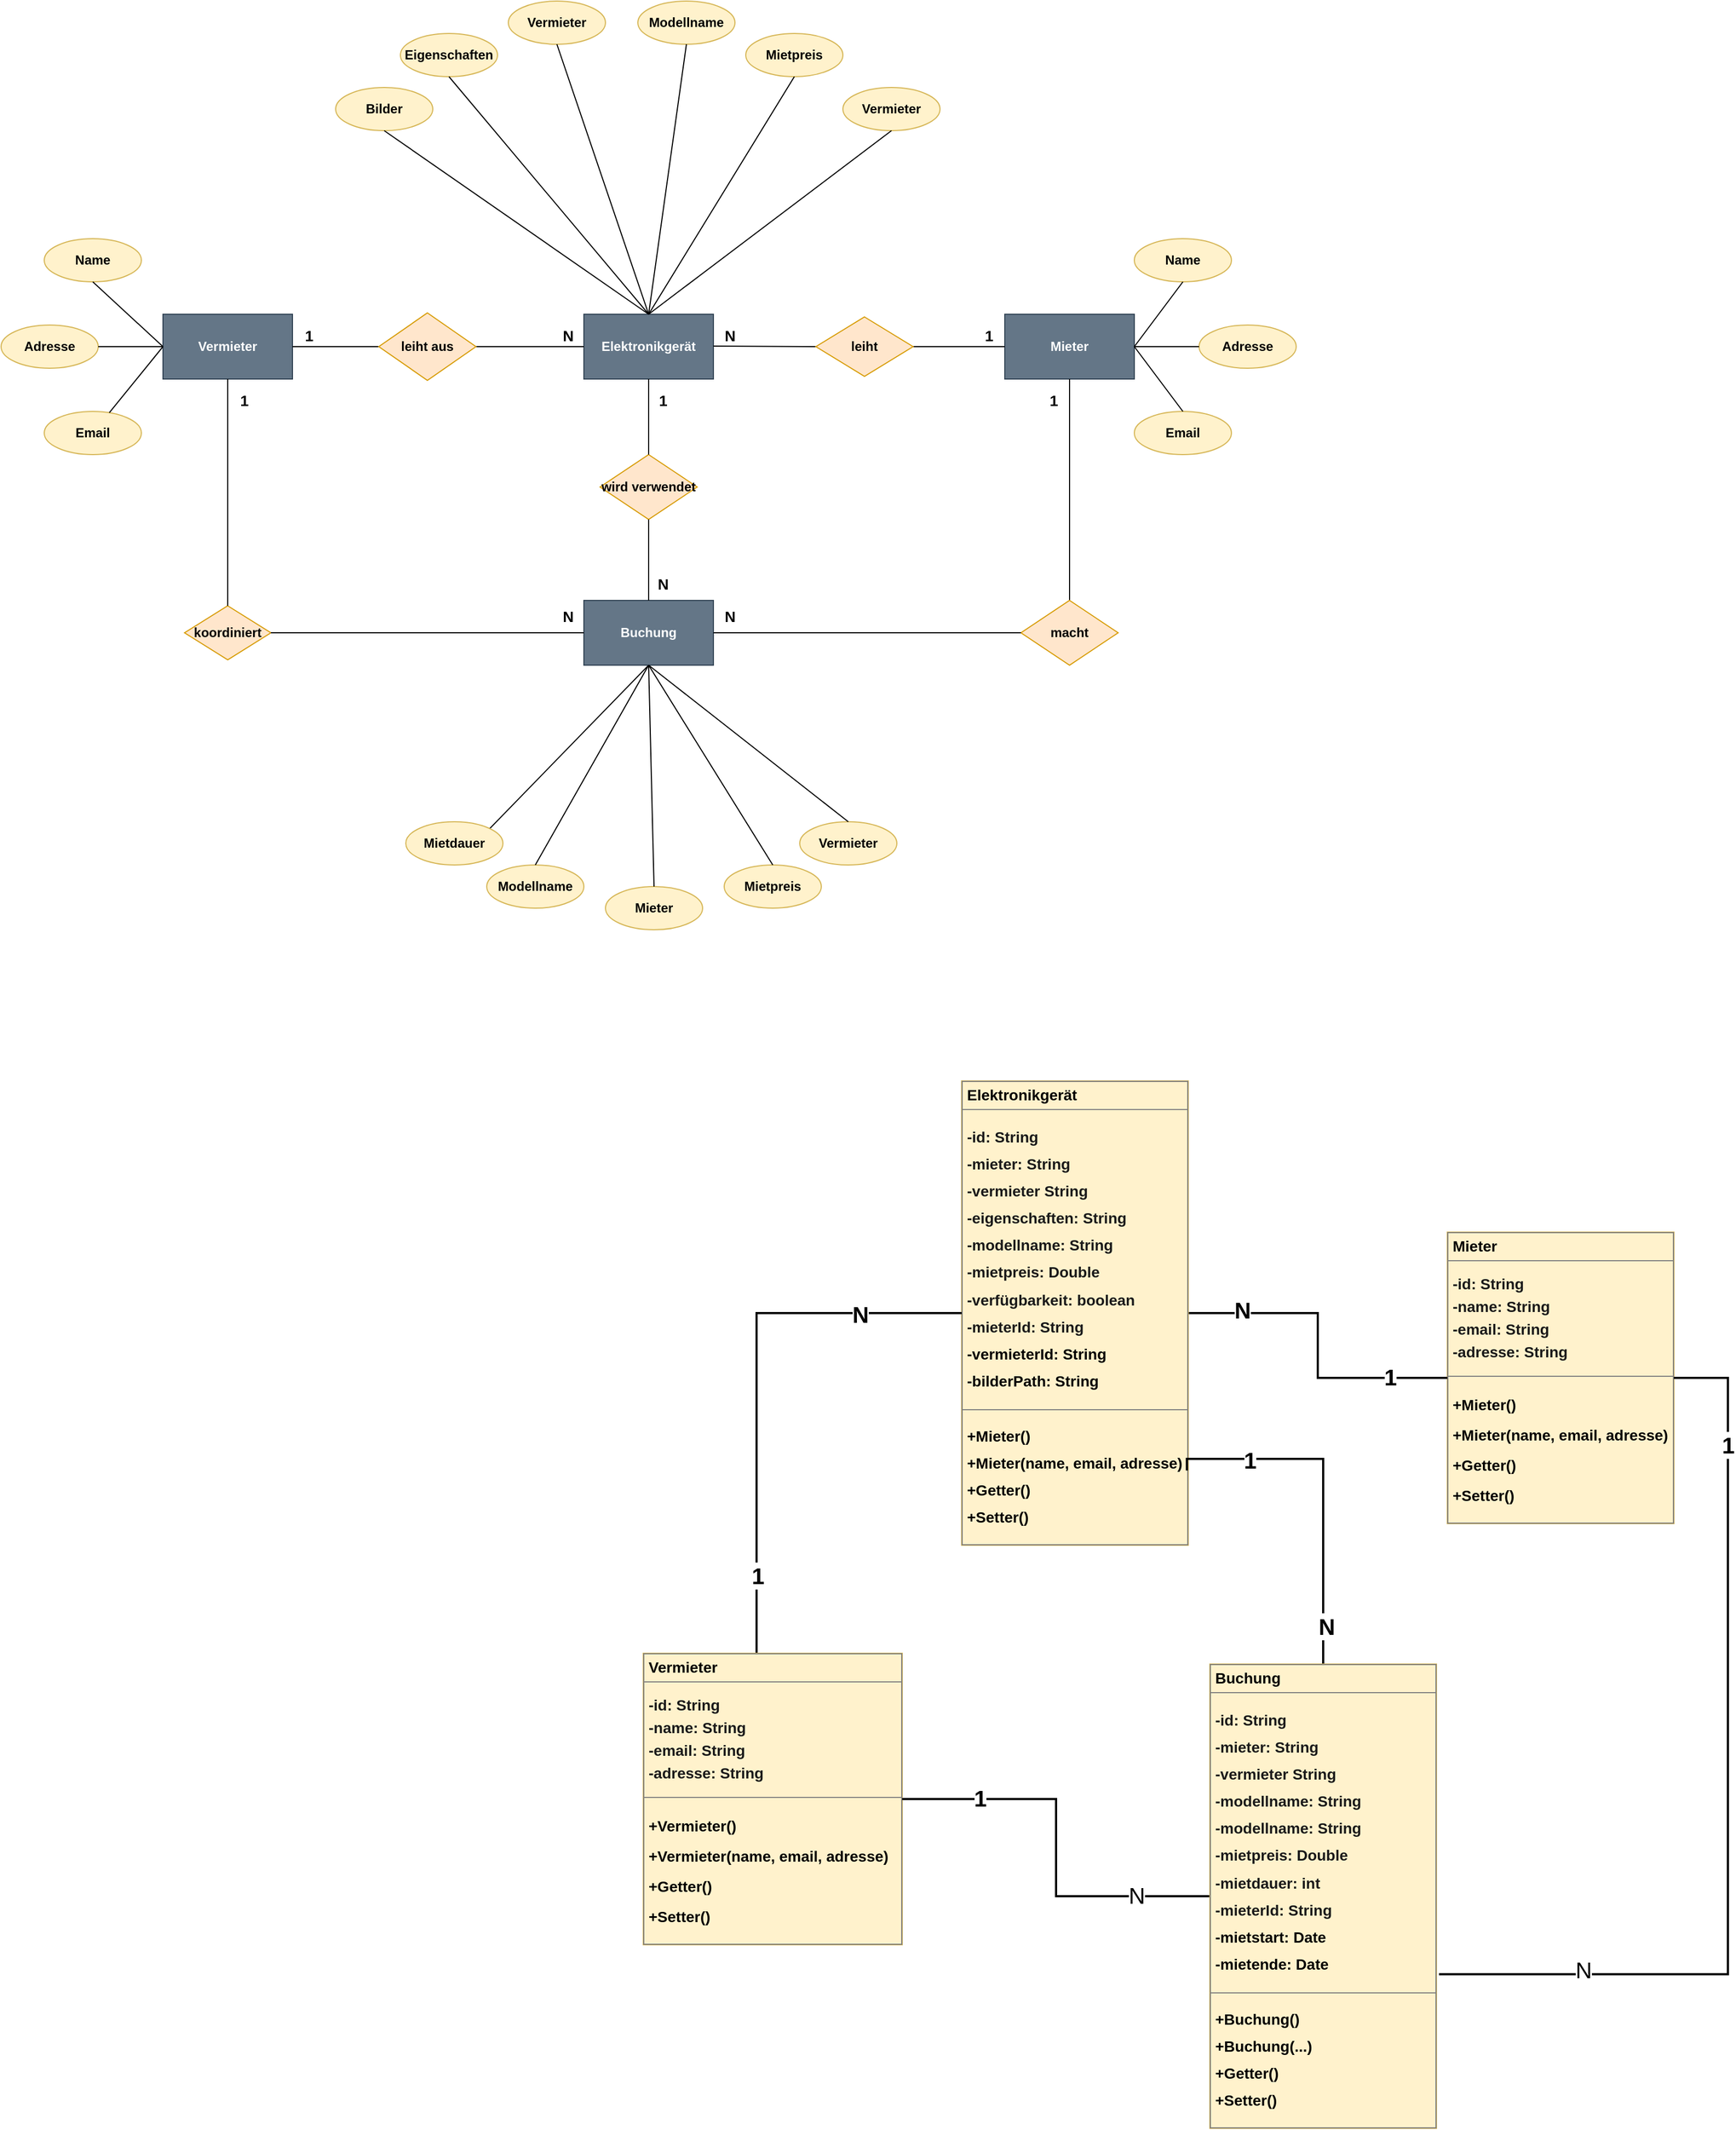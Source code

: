 <mxfile version="24.3.1" type="github">
  <diagram name="Seite-1" id="sf7AtgLrdprSRRGnxpYT">
    <mxGraphModel dx="2758" dy="975" grid="0" gridSize="10" guides="1" tooltips="1" connect="1" arrows="1" fold="1" page="0" pageScale="1" pageWidth="1169" pageHeight="827" background="#ffffff" math="0" shadow="0">
      <root>
        <mxCell id="0" />
        <mxCell id="1" parent="0" />
        <mxCell id="HqAzUA0z8fRsG4E1p8cJ-1" value="&lt;b&gt;Vermieter&lt;/b&gt;" style="rounded=0;whiteSpace=wrap;html=1;fillColor=#647687;strokeColor=#314354;fontColor=#ffffff;" parent="1" vertex="1">
          <mxGeometry x="-50" y="320" width="120" height="60" as="geometry" />
        </mxCell>
        <mxCell id="HqAzUA0z8fRsG4E1p8cJ-2" value="&lt;b&gt;Mieter&lt;/b&gt;" style="rounded=0;whiteSpace=wrap;html=1;fillColor=#647687;fontColor=#ffffff;strokeColor=#314354;" parent="1" vertex="1">
          <mxGeometry x="730" y="320" width="120" height="60" as="geometry" />
        </mxCell>
        <mxCell id="HqAzUA0z8fRsG4E1p8cJ-3" value="&lt;b&gt;Elektronikgerät&lt;/b&gt;" style="rounded=0;whiteSpace=wrap;html=1;fillColor=#647687;fontColor=#ffffff;strokeColor=#314354;" parent="1" vertex="1">
          <mxGeometry x="340" y="320" width="120" height="60" as="geometry" />
        </mxCell>
        <mxCell id="HqAzUA0z8fRsG4E1p8cJ-5" value="" style="endArrow=none;html=1;rounded=0;exitX=1;exitY=0.5;exitDx=0;exitDy=0;entryX=0;entryY=0.5;entryDx=0;entryDy=0;entryPerimeter=0;" parent="1" source="HqAzUA0z8fRsG4E1p8cJ-7" target="HqAzUA0z8fRsG4E1p8cJ-3" edge="1">
          <mxGeometry width="50" height="50" relative="1" as="geometry">
            <mxPoint x="350" y="400" as="sourcePoint" />
            <mxPoint x="400" y="350" as="targetPoint" />
          </mxGeometry>
        </mxCell>
        <mxCell id="HqAzUA0z8fRsG4E1p8cJ-6" value="" style="endArrow=none;html=1;rounded=0;exitX=1;exitY=0.5;exitDx=0;exitDy=0;entryX=0;entryY=0.5;entryDx=0;entryDy=0;" parent="1" source="HqAzUA0z8fRsG4E1p8cJ-9" target="HqAzUA0z8fRsG4E1p8cJ-2" edge="1">
          <mxGeometry width="50" height="50" relative="1" as="geometry">
            <mxPoint x="460" y="349.5" as="sourcePoint" />
            <mxPoint x="640" y="349.5" as="targetPoint" />
          </mxGeometry>
        </mxCell>
        <mxCell id="HqAzUA0z8fRsG4E1p8cJ-8" value="" style="endArrow=none;html=1;rounded=0;exitX=1;exitY=0.5;exitDx=0;exitDy=0;entryX=0;entryY=0.5;entryDx=0;entryDy=0;entryPerimeter=0;" parent="1" source="HqAzUA0z8fRsG4E1p8cJ-1" target="HqAzUA0z8fRsG4E1p8cJ-7" edge="1">
          <mxGeometry width="50" height="50" relative="1" as="geometry">
            <mxPoint x="160" y="350" as="sourcePoint" />
            <mxPoint x="340" y="350" as="targetPoint" />
          </mxGeometry>
        </mxCell>
        <mxCell id="HqAzUA0z8fRsG4E1p8cJ-7" value="&lt;b&gt;leiht aus&lt;/b&gt;" style="rhombus;whiteSpace=wrap;html=1;fillColor=#ffe6cc;strokeColor=#d79b00;" parent="1" vertex="1">
          <mxGeometry x="150" y="318.75" width="90" height="62.5" as="geometry" />
        </mxCell>
        <mxCell id="HqAzUA0z8fRsG4E1p8cJ-10" value="" style="endArrow=none;html=1;rounded=0;exitX=1;exitY=0.5;exitDx=0;exitDy=0;entryX=0;entryY=0.5;entryDx=0;entryDy=0;entryPerimeter=0;" parent="1" target="HqAzUA0z8fRsG4E1p8cJ-9" edge="1">
          <mxGeometry width="50" height="50" relative="1" as="geometry">
            <mxPoint x="460" y="349.5" as="sourcePoint" />
            <mxPoint x="640" y="349.5" as="targetPoint" />
          </mxGeometry>
        </mxCell>
        <mxCell id="HqAzUA0z8fRsG4E1p8cJ-9" value="&lt;b&gt;leiht&lt;/b&gt;" style="rhombus;whiteSpace=wrap;html=1;fillColor=#ffe6cc;strokeColor=#d79b00;" parent="1" vertex="1">
          <mxGeometry x="555" y="322.5" width="90" height="55" as="geometry" />
        </mxCell>
        <mxCell id="HqAzUA0z8fRsG4E1p8cJ-11" value="&lt;b&gt;Adresse&lt;/b&gt;" style="ellipse;whiteSpace=wrap;html=1;fillColor=#fff2cc;strokeColor=#d6b656;" parent="1" vertex="1">
          <mxGeometry x="-200" y="330" width="90" height="40" as="geometry" />
        </mxCell>
        <mxCell id="HqAzUA0z8fRsG4E1p8cJ-12" value="&lt;b&gt;Name&lt;/b&gt;" style="ellipse;whiteSpace=wrap;html=1;fillColor=#fff2cc;strokeColor=#d6b656;" parent="1" vertex="1">
          <mxGeometry x="-160" y="250" width="90" height="40" as="geometry" />
        </mxCell>
        <mxCell id="HqAzUA0z8fRsG4E1p8cJ-13" value="&lt;b&gt;Email&lt;/b&gt;" style="ellipse;whiteSpace=wrap;html=1;fillColor=#fff2cc;strokeColor=#d6b656;" parent="1" vertex="1">
          <mxGeometry x="-160" y="410" width="90" height="40" as="geometry" />
        </mxCell>
        <mxCell id="HqAzUA0z8fRsG4E1p8cJ-14" value="" style="endArrow=none;html=1;rounded=0;exitX=0.5;exitY=1;exitDx=0;exitDy=0;entryX=0;entryY=0.5;entryDx=0;entryDy=0;" parent="1" source="HqAzUA0z8fRsG4E1p8cJ-12" target="HqAzUA0z8fRsG4E1p8cJ-1" edge="1">
          <mxGeometry width="50" height="50" relative="1" as="geometry">
            <mxPoint x="-70" y="280" as="sourcePoint" />
            <mxPoint x="20" y="280" as="targetPoint" />
          </mxGeometry>
        </mxCell>
        <mxCell id="HqAzUA0z8fRsG4E1p8cJ-16" value="" style="endArrow=none;html=1;rounded=0;exitX=0;exitY=0.5;exitDx=0;exitDy=0;entryX=1;entryY=0.5;entryDx=0;entryDy=0;" parent="1" source="HqAzUA0z8fRsG4E1p8cJ-1" target="HqAzUA0z8fRsG4E1p8cJ-11" edge="1">
          <mxGeometry width="50" height="50" relative="1" as="geometry">
            <mxPoint x="-100" y="300" as="sourcePoint" />
            <mxPoint x="-40" y="360" as="targetPoint" />
          </mxGeometry>
        </mxCell>
        <mxCell id="HqAzUA0z8fRsG4E1p8cJ-17" value="" style="endArrow=none;html=1;rounded=0;exitX=0;exitY=0.5;exitDx=0;exitDy=0;" parent="1" source="HqAzUA0z8fRsG4E1p8cJ-1" target="HqAzUA0z8fRsG4E1p8cJ-13" edge="1">
          <mxGeometry width="50" height="50" relative="1" as="geometry">
            <mxPoint x="-40" y="360" as="sourcePoint" />
            <mxPoint x="-100" y="360" as="targetPoint" />
          </mxGeometry>
        </mxCell>
        <mxCell id="HqAzUA0z8fRsG4E1p8cJ-18" value="&lt;b&gt;Mietpreis&lt;/b&gt;" style="ellipse;whiteSpace=wrap;html=1;fillColor=#fff2cc;strokeColor=#d6b656;" parent="1" vertex="1">
          <mxGeometry x="490" y="60" width="90" height="40" as="geometry" />
        </mxCell>
        <mxCell id="HqAzUA0z8fRsG4E1p8cJ-19" value="" style="endArrow=none;html=1;rounded=0;exitX=0.5;exitY=0;exitDx=0;exitDy=0;entryX=0.5;entryY=1;entryDx=0;entryDy=0;" parent="1" source="HqAzUA0z8fRsG4E1p8cJ-3" target="HqAzUA0z8fRsG4E1p8cJ-18" edge="1">
          <mxGeometry width="50" height="50" relative="1" as="geometry">
            <mxPoint x="444" y="220" as="sourcePoint" />
            <mxPoint x="384" y="220" as="targetPoint" />
          </mxGeometry>
        </mxCell>
        <mxCell id="HqAzUA0z8fRsG4E1p8cJ-20" value="" style="endArrow=none;html=1;rounded=0;exitX=0.5;exitY=1;exitDx=0;exitDy=0;entryX=0.5;entryY=1;entryDx=0;entryDy=0;" parent="1" source="HqAzUA0z8fRsG4E1p8cJ-32" target="HqAzUA0z8fRsG4E1p8cJ-21" edge="1">
          <mxGeometry width="50" height="50" relative="1" as="geometry">
            <mxPoint x="470" y="280" as="sourcePoint" />
            <mxPoint x="530" y="130" as="targetPoint" />
          </mxGeometry>
        </mxCell>
        <mxCell id="HqAzUA0z8fRsG4E1p8cJ-21" value="&lt;b&gt;Mietdauer&lt;/b&gt;" style="ellipse;whiteSpace=wrap;html=1;fillColor=#fff2cc;strokeColor=#d6b656;" parent="1" vertex="1">
          <mxGeometry x="175" y="790" width="90" height="40" as="geometry" />
        </mxCell>
        <mxCell id="HqAzUA0z8fRsG4E1p8cJ-23" value="&lt;b&gt;Modellname&lt;/b&gt;" style="ellipse;whiteSpace=wrap;html=1;fillColor=#fff2cc;strokeColor=#d6b656;" parent="1" vertex="1">
          <mxGeometry x="390" y="30" width="90" height="40" as="geometry" />
        </mxCell>
        <mxCell id="HqAzUA0z8fRsG4E1p8cJ-24" value="&lt;b&gt;Vermieter&lt;/b&gt;" style="ellipse;whiteSpace=wrap;html=1;fillColor=#fff2cc;strokeColor=#d6b656;" parent="1" vertex="1">
          <mxGeometry x="270" y="30" width="90" height="40" as="geometry" />
        </mxCell>
        <mxCell id="HqAzUA0z8fRsG4E1p8cJ-25" value="&lt;b&gt;Vermieter&lt;/b&gt;" style="ellipse;whiteSpace=wrap;html=1;fillColor=#fff2cc;strokeColor=#d6b656;" parent="1" vertex="1">
          <mxGeometry x="580" y="110" width="90" height="40" as="geometry" />
        </mxCell>
        <mxCell id="HqAzUA0z8fRsG4E1p8cJ-26" value="" style="endArrow=none;html=1;rounded=0;entryX=0.5;entryY=1;entryDx=0;entryDy=0;exitX=0.5;exitY=0;exitDx=0;exitDy=0;" parent="1" source="HqAzUA0z8fRsG4E1p8cJ-3" target="HqAzUA0z8fRsG4E1p8cJ-23" edge="1">
          <mxGeometry width="50" height="50" relative="1" as="geometry">
            <mxPoint x="310" y="290" as="sourcePoint" />
            <mxPoint x="410" y="100" as="targetPoint" />
          </mxGeometry>
        </mxCell>
        <mxCell id="HqAzUA0z8fRsG4E1p8cJ-27" value="" style="endArrow=none;html=1;rounded=0;entryX=0.5;entryY=1;entryDx=0;entryDy=0;exitX=0.5;exitY=0;exitDx=0;exitDy=0;" parent="1" source="HqAzUA0z8fRsG4E1p8cJ-3" target="HqAzUA0z8fRsG4E1p8cJ-24" edge="1">
          <mxGeometry width="50" height="50" relative="1" as="geometry">
            <mxPoint x="410" y="330" as="sourcePoint" />
            <mxPoint x="320" y="130" as="targetPoint" />
          </mxGeometry>
        </mxCell>
        <mxCell id="HqAzUA0z8fRsG4E1p8cJ-28" value="" style="endArrow=none;html=1;rounded=0;exitX=0.5;exitY=0;exitDx=0;exitDy=0;entryX=0.5;entryY=1;entryDx=0;entryDy=0;" parent="1" source="HqAzUA0z8fRsG4E1p8cJ-3" target="HqAzUA0z8fRsG4E1p8cJ-25" edge="1">
          <mxGeometry width="50" height="50" relative="1" as="geometry">
            <mxPoint x="410" y="330" as="sourcePoint" />
            <mxPoint x="495" y="130" as="targetPoint" />
          </mxGeometry>
        </mxCell>
        <mxCell id="HqAzUA0z8fRsG4E1p8cJ-30" value="&lt;b&gt;Eigenschaften&lt;/b&gt;" style="ellipse;whiteSpace=wrap;html=1;fillColor=#fff2cc;strokeColor=#d6b656;" parent="1" vertex="1">
          <mxGeometry x="170" y="60" width="90" height="40" as="geometry" />
        </mxCell>
        <mxCell id="HqAzUA0z8fRsG4E1p8cJ-31" value="" style="endArrow=none;html=1;rounded=0;entryX=0.5;entryY=1;entryDx=0;entryDy=0;" parent="1" target="HqAzUA0z8fRsG4E1p8cJ-30" edge="1">
          <mxGeometry width="50" height="50" relative="1" as="geometry">
            <mxPoint x="400" y="320" as="sourcePoint" />
            <mxPoint x="255" y="130" as="targetPoint" />
          </mxGeometry>
        </mxCell>
        <mxCell id="HqAzUA0z8fRsG4E1p8cJ-32" value="&lt;b&gt;Buchung&lt;/b&gt;" style="rounded=0;whiteSpace=wrap;html=1;fillColor=#647687;strokeColor=#314354;fontColor=#ffffff;" parent="1" vertex="1">
          <mxGeometry x="340" y="585" width="120" height="60" as="geometry" />
        </mxCell>
        <mxCell id="HqAzUA0z8fRsG4E1p8cJ-33" value="&lt;b&gt;koordiniert&lt;/b&gt;" style="rhombus;whiteSpace=wrap;html=1;fillColor=#ffe6cc;strokeColor=#d79b00;" parent="1" vertex="1">
          <mxGeometry x="-30" y="590" width="80" height="50" as="geometry" />
        </mxCell>
        <mxCell id="HqAzUA0z8fRsG4E1p8cJ-34" value="&lt;b&gt;wird verwendet&lt;/b&gt;" style="rhombus;whiteSpace=wrap;html=1;fillColor=#ffe6cc;strokeColor=#d79b00;" parent="1" vertex="1">
          <mxGeometry x="355" y="450" width="90" height="60" as="geometry" />
        </mxCell>
        <mxCell id="HqAzUA0z8fRsG4E1p8cJ-35" value="" style="endArrow=none;html=1;rounded=0;entryX=0.5;entryY=1;entryDx=0;entryDy=0;exitX=0.5;exitY=0;exitDx=0;exitDy=0;" parent="1" source="HqAzUA0z8fRsG4E1p8cJ-34" target="HqAzUA0z8fRsG4E1p8cJ-3" edge="1">
          <mxGeometry width="50" height="50" relative="1" as="geometry">
            <mxPoint x="400" y="490" as="sourcePoint" />
            <mxPoint x="450" y="400" as="targetPoint" />
          </mxGeometry>
        </mxCell>
        <mxCell id="HqAzUA0z8fRsG4E1p8cJ-36" value="" style="endArrow=none;html=1;rounded=0;entryX=0.5;entryY=1;entryDx=0;entryDy=0;exitX=0.5;exitY=0;exitDx=0;exitDy=0;" parent="1" source="HqAzUA0z8fRsG4E1p8cJ-32" target="HqAzUA0z8fRsG4E1p8cJ-34" edge="1">
          <mxGeometry width="50" height="50" relative="1" as="geometry">
            <mxPoint x="399.5" y="580" as="sourcePoint" />
            <mxPoint x="399.5" y="500" as="targetPoint" />
          </mxGeometry>
        </mxCell>
        <mxCell id="HqAzUA0z8fRsG4E1p8cJ-37" value="" style="endArrow=none;html=1;rounded=0;entryX=0.5;entryY=1;entryDx=0;entryDy=0;exitX=0.5;exitY=0;exitDx=0;exitDy=0;" parent="1" source="HqAzUA0z8fRsG4E1p8cJ-33" target="HqAzUA0z8fRsG4E1p8cJ-1" edge="1">
          <mxGeometry width="50" height="50" relative="1" as="geometry">
            <mxPoint x="9.5" y="515" as="sourcePoint" />
            <mxPoint x="9.5" y="445" as="targetPoint" />
          </mxGeometry>
        </mxCell>
        <mxCell id="HqAzUA0z8fRsG4E1p8cJ-38" value="" style="endArrow=none;html=1;rounded=0;exitX=1;exitY=0.5;exitDx=0;exitDy=0;entryX=0;entryY=0.5;entryDx=0;entryDy=0;" parent="1" source="HqAzUA0z8fRsG4E1p8cJ-33" target="HqAzUA0z8fRsG4E1p8cJ-32" edge="1">
          <mxGeometry width="50" height="50" relative="1" as="geometry">
            <mxPoint x="90" y="614.5" as="sourcePoint" />
            <mxPoint x="180" y="615.5" as="targetPoint" />
          </mxGeometry>
        </mxCell>
        <mxCell id="HqAzUA0z8fRsG4E1p8cJ-39" value="" style="endArrow=none;html=1;rounded=0;entryX=0.5;entryY=1;entryDx=0;entryDy=0;exitX=0.5;exitY=0;exitDx=0;exitDy=0;" parent="1" source="HqAzUA0z8fRsG4E1p8cJ-40" target="HqAzUA0z8fRsG4E1p8cJ-2" edge="1">
          <mxGeometry width="50" height="50" relative="1" as="geometry">
            <mxPoint x="670" y="452.5" as="sourcePoint" />
            <mxPoint x="670" y="382.5" as="targetPoint" />
          </mxGeometry>
        </mxCell>
        <mxCell id="HqAzUA0z8fRsG4E1p8cJ-40" value="&lt;b&gt;macht&lt;/b&gt;" style="rhombus;whiteSpace=wrap;html=1;fillColor=#ffe6cc;strokeColor=#d79b00;" parent="1" vertex="1">
          <mxGeometry x="745" y="585" width="90" height="60" as="geometry" />
        </mxCell>
        <mxCell id="HqAzUA0z8fRsG4E1p8cJ-42" value="" style="endArrow=none;html=1;rounded=0;exitX=1;exitY=0.5;exitDx=0;exitDy=0;entryX=0;entryY=0.5;entryDx=0;entryDy=0;" parent="1" source="HqAzUA0z8fRsG4E1p8cJ-32" target="HqAzUA0z8fRsG4E1p8cJ-40" edge="1">
          <mxGeometry width="50" height="50" relative="1" as="geometry">
            <mxPoint x="60" y="625" as="sourcePoint" />
            <mxPoint x="350" y="625" as="targetPoint" />
          </mxGeometry>
        </mxCell>
        <mxCell id="HqAzUA0z8fRsG4E1p8cJ-43" value="&lt;b&gt;Bilder&lt;/b&gt;" style="ellipse;whiteSpace=wrap;html=1;fillColor=#fff2cc;strokeColor=#d6b656;" parent="1" vertex="1">
          <mxGeometry x="110" y="110" width="90" height="40" as="geometry" />
        </mxCell>
        <mxCell id="HqAzUA0z8fRsG4E1p8cJ-44" value="" style="endArrow=none;html=1;rounded=0;entryX=0.5;entryY=1;entryDx=0;entryDy=0;exitX=0.5;exitY=0;exitDx=0;exitDy=0;" parent="1" source="HqAzUA0z8fRsG4E1p8cJ-3" target="HqAzUA0z8fRsG4E1p8cJ-43" edge="1">
          <mxGeometry width="50" height="50" relative="1" as="geometry">
            <mxPoint x="410" y="330" as="sourcePoint" />
            <mxPoint x="195" y="130" as="targetPoint" />
          </mxGeometry>
        </mxCell>
        <mxCell id="HqAzUA0z8fRsG4E1p8cJ-45" value="&lt;b&gt;Mieter&lt;/b&gt;" style="ellipse;whiteSpace=wrap;html=1;fillColor=#fff2cc;strokeColor=#d6b656;" parent="1" vertex="1">
          <mxGeometry x="360" y="850" width="90" height="40" as="geometry" />
        </mxCell>
        <mxCell id="HqAzUA0z8fRsG4E1p8cJ-46" value="" style="endArrow=none;html=1;rounded=0;entryX=0.5;entryY=1;entryDx=0;entryDy=0;exitX=0.5;exitY=0;exitDx=0;exitDy=0;" parent="1" source="HqAzUA0z8fRsG4E1p8cJ-45" target="HqAzUA0z8fRsG4E1p8cJ-32" edge="1">
          <mxGeometry width="50" height="50" relative="1" as="geometry">
            <mxPoint x="438" y="930" as="sourcePoint" />
            <mxPoint x="413" y="690" as="targetPoint" />
          </mxGeometry>
        </mxCell>
        <mxCell id="HqAzUA0z8fRsG4E1p8cJ-47" value="&lt;b&gt;Vermieter&lt;/b&gt;" style="ellipse;whiteSpace=wrap;html=1;fillColor=#fff2cc;strokeColor=#d6b656;" parent="1" vertex="1">
          <mxGeometry x="540" y="790" width="90" height="40" as="geometry" />
        </mxCell>
        <mxCell id="HqAzUA0z8fRsG4E1p8cJ-48" value="" style="endArrow=none;html=1;rounded=0;entryX=0.5;entryY=1;entryDx=0;entryDy=0;exitX=0.5;exitY=0;exitDx=0;exitDy=0;" parent="1" source="HqAzUA0z8fRsG4E1p8cJ-47" target="HqAzUA0z8fRsG4E1p8cJ-32" edge="1">
          <mxGeometry width="50" height="50" relative="1" as="geometry">
            <mxPoint x="410" y="840" as="sourcePoint" />
            <mxPoint x="410" y="655" as="targetPoint" />
          </mxGeometry>
        </mxCell>
        <mxCell id="HqAzUA0z8fRsG4E1p8cJ-49" value="&lt;b&gt;Modellname&lt;/b&gt;" style="ellipse;whiteSpace=wrap;html=1;fillColor=#fff2cc;strokeColor=#d6b656;" parent="1" vertex="1">
          <mxGeometry x="250" y="830" width="90" height="40" as="geometry" />
        </mxCell>
        <mxCell id="HqAzUA0z8fRsG4E1p8cJ-50" value="" style="endArrow=none;html=1;rounded=0;entryX=0.5;entryY=1;entryDx=0;entryDy=0;exitX=0.5;exitY=0;exitDx=0;exitDy=0;" parent="1" source="HqAzUA0z8fRsG4E1p8cJ-49" target="HqAzUA0z8fRsG4E1p8cJ-32" edge="1">
          <mxGeometry width="50" height="50" relative="1" as="geometry">
            <mxPoint x="360" y="840" as="sourcePoint" />
            <mxPoint x="360" y="655" as="targetPoint" />
          </mxGeometry>
        </mxCell>
        <mxCell id="HqAzUA0z8fRsG4E1p8cJ-51" value="&lt;b&gt;Mietpreis&lt;/b&gt;" style="ellipse;whiteSpace=wrap;html=1;fillColor=#fff2cc;strokeColor=#d6b656;" parent="1" vertex="1">
          <mxGeometry x="470" y="830" width="90" height="40" as="geometry" />
        </mxCell>
        <mxCell id="HqAzUA0z8fRsG4E1p8cJ-52" value="" style="endArrow=none;html=1;rounded=0;entryX=0.5;entryY=1;entryDx=0;entryDy=0;exitX=0.5;exitY=0;exitDx=0;exitDy=0;" parent="1" source="HqAzUA0z8fRsG4E1p8cJ-51" target="HqAzUA0z8fRsG4E1p8cJ-32" edge="1">
          <mxGeometry width="50" height="50" relative="1" as="geometry">
            <mxPoint x="415" y="860" as="sourcePoint" />
            <mxPoint x="410" y="655" as="targetPoint" />
          </mxGeometry>
        </mxCell>
        <mxCell id="HqAzUA0z8fRsG4E1p8cJ-54" value="&lt;b&gt;Name&lt;/b&gt;" style="ellipse;whiteSpace=wrap;html=1;fillColor=#fff2cc;strokeColor=#d6b656;" parent="1" vertex="1">
          <mxGeometry x="850" y="250" width="90" height="40" as="geometry" />
        </mxCell>
        <mxCell id="HqAzUA0z8fRsG4E1p8cJ-55" value="&lt;b&gt;Adresse&lt;/b&gt;" style="ellipse;whiteSpace=wrap;html=1;fillColor=#fff2cc;strokeColor=#d6b656;" parent="1" vertex="1">
          <mxGeometry x="910" y="330" width="90" height="40" as="geometry" />
        </mxCell>
        <mxCell id="HqAzUA0z8fRsG4E1p8cJ-56" value="&lt;b&gt;Email&lt;/b&gt;" style="ellipse;whiteSpace=wrap;html=1;fillColor=#fff2cc;strokeColor=#d6b656;" parent="1" vertex="1">
          <mxGeometry x="850" y="410" width="90" height="40" as="geometry" />
        </mxCell>
        <mxCell id="HqAzUA0z8fRsG4E1p8cJ-57" value="" style="endArrow=none;html=1;rounded=0;exitX=1;exitY=0.5;exitDx=0;exitDy=0;entryX=0;entryY=0.5;entryDx=0;entryDy=0;" parent="1" source="HqAzUA0z8fRsG4E1p8cJ-2" target="HqAzUA0z8fRsG4E1p8cJ-55" edge="1">
          <mxGeometry width="50" height="50" relative="1" as="geometry">
            <mxPoint x="890" y="330" as="sourcePoint" />
            <mxPoint x="900" y="380" as="targetPoint" />
          </mxGeometry>
        </mxCell>
        <mxCell id="HqAzUA0z8fRsG4E1p8cJ-58" value="" style="endArrow=none;html=1;rounded=0;exitX=1;exitY=0.5;exitDx=0;exitDy=0;entryX=0.5;entryY=1;entryDx=0;entryDy=0;" parent="1" source="HqAzUA0z8fRsG4E1p8cJ-2" target="HqAzUA0z8fRsG4E1p8cJ-54" edge="1">
          <mxGeometry width="50" height="50" relative="1" as="geometry">
            <mxPoint x="860" y="360" as="sourcePoint" />
            <mxPoint x="920" y="360" as="targetPoint" />
          </mxGeometry>
        </mxCell>
        <mxCell id="HqAzUA0z8fRsG4E1p8cJ-59" value="" style="endArrow=none;html=1;rounded=0;exitX=1;exitY=0.5;exitDx=0;exitDy=0;entryX=0.5;entryY=0;entryDx=0;entryDy=0;" parent="1" source="HqAzUA0z8fRsG4E1p8cJ-2" target="HqAzUA0z8fRsG4E1p8cJ-56" edge="1">
          <mxGeometry width="50" height="50" relative="1" as="geometry">
            <mxPoint x="860" y="360" as="sourcePoint" />
            <mxPoint x="920" y="360" as="targetPoint" />
          </mxGeometry>
        </mxCell>
        <mxCell id="HqAzUA0z8fRsG4E1p8cJ-60" value="&lt;p style=&quot;line-height: 140%;&quot;&gt;&lt;font style=&quot;font-size: 14px;&quot;&gt;&lt;b&gt;1&lt;/b&gt;&lt;/font&gt;&lt;/p&gt;" style="text;html=1;align=center;verticalAlign=middle;resizable=0;points=[];autosize=1;strokeColor=none;fillColor=none;glass=0;shadow=0;" parent="1" vertex="1">
          <mxGeometry x="70" y="310" width="30" height="60" as="geometry" />
        </mxCell>
        <mxCell id="HqAzUA0z8fRsG4E1p8cJ-61" value="&lt;p style=&quot;line-height: 140%;&quot;&gt;&lt;font style=&quot;font-size: 14px;&quot;&gt;&lt;b&gt;1&lt;/b&gt;&lt;/font&gt;&lt;/p&gt;" style="text;html=1;align=center;verticalAlign=middle;resizable=0;points=[];autosize=1;strokeColor=none;fillColor=none;glass=0;shadow=0;" parent="1" vertex="1">
          <mxGeometry x="700" y="310" width="30" height="60" as="geometry" />
        </mxCell>
        <mxCell id="HqAzUA0z8fRsG4E1p8cJ-62" value="&lt;p style=&quot;line-height: 140%;&quot;&gt;&lt;font style=&quot;font-size: 14px;&quot;&gt;&lt;b&gt;1&lt;/b&gt;&lt;/font&gt;&lt;/p&gt;" style="text;html=1;align=center;verticalAlign=middle;resizable=0;points=[];autosize=1;strokeColor=none;fillColor=none;glass=0;shadow=0;" parent="1" vertex="1">
          <mxGeometry x="760" y="370" width="30" height="60" as="geometry" />
        </mxCell>
        <mxCell id="HqAzUA0z8fRsG4E1p8cJ-63" value="&lt;p style=&quot;line-height: 140%;&quot;&gt;&lt;font style=&quot;font-size: 14px;&quot;&gt;&lt;b&gt;N&lt;/b&gt;&lt;/font&gt;&lt;/p&gt;" style="text;html=1;align=center;verticalAlign=middle;resizable=0;points=[];autosize=1;strokeColor=none;fillColor=none;glass=0;shadow=0;" parent="1" vertex="1">
          <mxGeometry x="310" y="310" width="30" height="60" as="geometry" />
        </mxCell>
        <mxCell id="HqAzUA0z8fRsG4E1p8cJ-64" value="&lt;p style=&quot;line-height: 140%;&quot;&gt;&lt;font style=&quot;font-size: 14px;&quot;&gt;&lt;b&gt;N&lt;/b&gt;&lt;/font&gt;&lt;/p&gt;" style="text;html=1;align=center;verticalAlign=middle;resizable=0;points=[];autosize=1;strokeColor=none;fillColor=none;glass=0;shadow=0;" parent="1" vertex="1">
          <mxGeometry x="460" y="310" width="30" height="60" as="geometry" />
        </mxCell>
        <mxCell id="HqAzUA0z8fRsG4E1p8cJ-65" value="&lt;p style=&quot;line-height: 140%;&quot;&gt;&lt;font style=&quot;font-size: 14px;&quot;&gt;&lt;b&gt;N&lt;/b&gt;&lt;/font&gt;&lt;/p&gt;" style="text;html=1;align=center;verticalAlign=middle;resizable=0;points=[];autosize=1;strokeColor=none;fillColor=none;glass=0;shadow=0;" parent="1" vertex="1">
          <mxGeometry x="460" y="570" width="30" height="60" as="geometry" />
        </mxCell>
        <mxCell id="HqAzUA0z8fRsG4E1p8cJ-66" value="&lt;p style=&quot;line-height: 140%;&quot;&gt;&lt;font style=&quot;font-size: 14px;&quot;&gt;&lt;b&gt;1&lt;/b&gt;&lt;/font&gt;&lt;/p&gt;" style="text;html=1;align=center;verticalAlign=middle;resizable=0;points=[];autosize=1;strokeColor=none;fillColor=none;glass=0;shadow=0;" parent="1" vertex="1">
          <mxGeometry x="10" y="370" width="30" height="60" as="geometry" />
        </mxCell>
        <mxCell id="HqAzUA0z8fRsG4E1p8cJ-67" value="&lt;p style=&quot;line-height: 140%;&quot;&gt;&lt;font style=&quot;font-size: 14px;&quot;&gt;&lt;b&gt;N&lt;/b&gt;&lt;/font&gt;&lt;/p&gt;" style="text;html=1;align=center;verticalAlign=middle;resizable=0;points=[];autosize=1;strokeColor=none;fillColor=none;glass=0;shadow=0;" parent="1" vertex="1">
          <mxGeometry x="310" y="570" width="30" height="60" as="geometry" />
        </mxCell>
        <mxCell id="HqAzUA0z8fRsG4E1p8cJ-68" value="&lt;p style=&quot;line-height: 140%;&quot;&gt;&lt;font style=&quot;font-size: 14px;&quot;&gt;&lt;b&gt;1&lt;/b&gt;&lt;/font&gt;&lt;/p&gt;" style="text;html=1;align=center;verticalAlign=middle;resizable=0;points=[];autosize=1;strokeColor=none;fillColor=none;glass=0;shadow=0;" parent="1" vertex="1">
          <mxGeometry x="398" y="370" width="30" height="60" as="geometry" />
        </mxCell>
        <mxCell id="HqAzUA0z8fRsG4E1p8cJ-69" value="&lt;p style=&quot;line-height: 140%;&quot;&gt;&lt;font style=&quot;font-size: 14px;&quot;&gt;&lt;b&gt;N&lt;/b&gt;&lt;/font&gt;&lt;/p&gt;" style="text;html=1;align=center;verticalAlign=middle;resizable=0;points=[];autosize=1;strokeColor=none;fillColor=none;glass=0;shadow=0;" parent="1" vertex="1">
          <mxGeometry x="398" y="540" width="30" height="60" as="geometry" />
        </mxCell>
        <mxCell id="7fABNbzlz98dSz82MFNI-1" value="&lt;table align=&quot;left&quot; border=&quot;1&quot; width=&quot;100%&quot; height=&quot;100%&quot; cellpadding=&quot;4&quot; style=&quot;width: 100%; height: 100%; border-collapse: collapse; font-size: 14px;&quot;&gt;&lt;tbody&gt;&lt;tr&gt;&lt;th&gt;&lt;font style=&quot;font-size: 14px;&quot;&gt;&lt;strong style=&quot;background-color: transparent;&quot;&gt;Mieter&lt;/strong&gt;&lt;br&gt;&lt;/font&gt;&lt;/th&gt;&lt;/tr&gt;&lt;tr style=&quot;&quot;&gt;&lt;td&gt;&lt;p style=&quot;text-align: justify; line-height: 50%;&quot;&gt;&lt;strong style=&quot;color: rgb(26, 26, 26); background-color: transparent;&quot;&gt;&lt;font style=&quot;font-size: 14px;&quot;&gt;-id: String&lt;/font&gt;&lt;/strong&gt;&lt;/p&gt;&lt;p style=&quot;text-align: justify; line-height: 50%;&quot;&gt;&lt;strong style=&quot;color: rgb(26, 26, 26); background-color: transparent;&quot;&gt;&lt;font style=&quot;font-size: 14px;&quot;&gt;-name: String&lt;/font&gt;&lt;/strong&gt;&lt;/p&gt;&lt;p style=&quot;text-align: justify; line-height: 50%;&quot;&gt;&lt;strong style=&quot;color: rgb(26, 26, 26); background-color: transparent;&quot;&gt;&lt;font style=&quot;font-size: 14px;&quot;&gt;-email: String&lt;/font&gt;&lt;/strong&gt;&lt;/p&gt;&lt;p style=&quot;text-align: justify; line-height: 50%;&quot;&gt;&lt;strong style=&quot;background-color: transparent; color: rgb(26, 26, 26);&quot;&gt;&lt;font style=&quot;font-size: 14px;&quot;&gt;-adresse: String&lt;/font&gt;&lt;/strong&gt;&lt;/p&gt;&lt;/td&gt;&lt;/tr&gt;&lt;tr&gt;&lt;td&gt;&lt;p style=&quot;line-height: 100%;&quot;&gt;&lt;strong style=&quot;background-color: transparent;&quot;&gt;&lt;font style=&quot;font-size: 14px;&quot;&gt;+Mieter()&lt;/font&gt;&lt;/strong&gt;&lt;/p&gt;&lt;p style=&quot;line-height: 100%;&quot;&gt;&lt;strong style=&quot;background-color: transparent;&quot;&gt;&lt;font style=&quot;font-size: 14px;&quot;&gt;+Mieter(name, email, adresse)&lt;/font&gt;&lt;/strong&gt;&lt;/p&gt;&lt;p style=&quot;line-height: 100%;&quot;&gt;&lt;strong style=&quot;background-color: transparent;&quot;&gt;&lt;font style=&quot;font-size: 14px;&quot;&gt;+Getter()&lt;/font&gt;&lt;/strong&gt;&lt;/p&gt;&lt;p style=&quot;line-height: 100%;&quot;&gt;&lt;strong style=&quot;background-color: transparent;&quot;&gt;&lt;font style=&quot;font-size: 14px;&quot;&gt;+Setter()&lt;/font&gt;&lt;/strong&gt;&lt;/p&gt;&lt;/td&gt;&lt;/tr&gt;&lt;/tbody&gt;&lt;/table&gt;" style="text;html=1;whiteSpace=wrap;strokeColor=#d6b656;fillColor=#fff2cc;overflow=fill;align=left;spacing=0;" parent="1" vertex="1">
          <mxGeometry x="1140" y="1170" width="210" height="270" as="geometry" />
        </mxCell>
        <mxCell id="PUwv5y9npIPgq-bUk1M5-3" style="edgeStyle=orthogonalEdgeStyle;rounded=0;orthogonalLoop=1;jettySize=auto;html=1;endArrow=none;endFill=0;strokeWidth=2;" edge="1" parent="1" source="7fABNbzlz98dSz82MFNI-2" target="7fABNbzlz98dSz82MFNI-1">
          <mxGeometry relative="1" as="geometry" />
        </mxCell>
        <mxCell id="PUwv5y9npIPgq-bUk1M5-5" value="N" style="edgeLabel;html=1;align=center;verticalAlign=middle;resizable=0;points=[];fontStyle=1;fontSize=21;" vertex="1" connectable="0" parent="PUwv5y9npIPgq-bUk1M5-3">
          <mxGeometry x="-0.66" y="3" relative="1" as="geometry">
            <mxPoint x="-1" as="offset" />
          </mxGeometry>
        </mxCell>
        <mxCell id="PUwv5y9npIPgq-bUk1M5-9" value="&lt;font style=&quot;font-size: 21px;&quot;&gt;&lt;b&gt;1&lt;/b&gt;&lt;/font&gt;" style="edgeLabel;html=1;align=center;verticalAlign=middle;resizable=0;points=[];" vertex="1" connectable="0" parent="PUwv5y9npIPgq-bUk1M5-3">
          <mxGeometry x="0.646" y="1" relative="1" as="geometry">
            <mxPoint as="offset" />
          </mxGeometry>
        </mxCell>
        <mxCell id="7fABNbzlz98dSz82MFNI-2" value="&lt;table align=&quot;left&quot; border=&quot;1&quot; width=&quot;100%&quot; height=&quot;100%&quot; cellpadding=&quot;4&quot; style=&quot;width: 100%; height: 100%; border-collapse: collapse; font-size: 14px;&quot;&gt;&lt;tbody&gt;&lt;tr&gt;&lt;th&gt;&lt;font style=&quot;font-size: 14px;&quot;&gt;&lt;strong&gt;Elektronikgerät&lt;/strong&gt;&lt;br&gt;&lt;/font&gt;&lt;/th&gt;&lt;/tr&gt;&lt;tr style=&quot;&quot;&gt;&lt;td&gt;&lt;p style=&quot;line-height: 80%;&quot;&gt;&lt;strong style=&quot;background-color: transparent; color: rgb(26, 26, 26);&quot;&gt;-id: String&lt;/strong&gt;&lt;/p&gt;&lt;p style=&quot;line-height: 80%;&quot;&gt;&lt;strong style=&quot;background-color: transparent; color: rgb(26, 26, 26);&quot;&gt;-mieter: String&lt;/strong&gt;&lt;/p&gt;&lt;p style=&quot;line-height: 80%;&quot;&gt;&lt;strong style=&quot;background-color: transparent; color: rgb(26, 26, 26);&quot;&gt;-vermieter String&lt;/strong&gt;&lt;/p&gt;&lt;p style=&quot;line-height: 80%;&quot;&gt;&lt;strong style=&quot;background-color: transparent; color: rgb(26, 26, 26);&quot;&gt;-eigenschaften: String&lt;/strong&gt;&lt;/p&gt;&lt;p style=&quot;line-height: 80%;&quot;&gt;&lt;strong style=&quot;background-color: transparent; color: rgb(26, 26, 26);&quot;&gt;-modellname: String&lt;/strong&gt;&lt;/p&gt;&lt;p style=&quot;line-height: 80%;&quot;&gt;&lt;strong style=&quot;background-color: transparent; color: rgb(26, 26, 26);&quot;&gt;-mietpreis: Double&lt;/strong&gt;&lt;/p&gt;&lt;p style=&quot;line-height: 80%;&quot;&gt;&lt;strong style=&quot;background-color: transparent; color: rgb(26, 26, 26);&quot;&gt;-verfügbarkeit: boolean&lt;/strong&gt;&lt;/p&gt;&lt;p style=&quot;line-height: 80%;&quot;&gt;&lt;strong style=&quot;background-color: transparent; color: rgb(26, 26, 26);&quot;&gt;-mieterId: String &lt;/strong&gt;&lt;/p&gt;&lt;p style=&quot;line-height: 80%;&quot;&gt;&lt;strong&gt;-vermieterId: String&lt;/strong&gt;&lt;/p&gt;&lt;p style=&quot;line-height: 80%;&quot;&gt;&lt;strong&gt;-bilderPath: String&lt;/strong&gt;&lt;/p&gt;&lt;/td&gt;&lt;/tr&gt;&lt;tr&gt;&lt;td&gt;&lt;p style=&quot;line-height: 80%;&quot;&gt;&lt;strong style=&quot;background-color: transparent;&quot;&gt;+Mieter()&lt;/strong&gt;&lt;/p&gt;&lt;p style=&quot;line-height: 80%;&quot;&gt;&lt;strong style=&quot;background-color: transparent;&quot;&gt;+Mieter(name, email, adresse)&lt;/strong&gt;&lt;/p&gt;&lt;p style=&quot;line-height: 80%;&quot;&gt;&lt;strong style=&quot;background-color: transparent;&quot;&gt;+Getter()&lt;/strong&gt;&lt;/p&gt;&lt;p style=&quot;line-height: 80%;&quot;&gt;&lt;strong style=&quot;background-color: transparent;&quot;&gt;+Setter()&lt;/strong&gt;&lt;/p&gt;&lt;/td&gt;&lt;/tr&gt;&lt;/tbody&gt;&lt;/table&gt;" style="text;html=1;whiteSpace=wrap;strokeColor=#d6b656;fillColor=#fff2cc;overflow=fill;align=left;spacing=0;" parent="1" vertex="1">
          <mxGeometry x="690" y="1030" width="210" height="430" as="geometry" />
        </mxCell>
        <mxCell id="PUwv5y9npIPgq-bUk1M5-2" style="edgeStyle=orthogonalEdgeStyle;rounded=0;orthogonalLoop=1;jettySize=auto;html=1;endArrow=none;endFill=0;strokeWidth=2;" edge="1" parent="1" source="7fABNbzlz98dSz82MFNI-3" target="7fABNbzlz98dSz82MFNI-2">
          <mxGeometry relative="1" as="geometry">
            <Array as="points">
              <mxPoint x="500" y="1245" />
            </Array>
          </mxGeometry>
        </mxCell>
        <mxCell id="PUwv5y9npIPgq-bUk1M5-15" value="&lt;b&gt;&lt;font style=&quot;font-size: 21px;&quot;&gt;N&lt;/font&gt;&lt;/b&gt;" style="edgeLabel;html=1;align=center;verticalAlign=middle;resizable=0;points=[];" vertex="1" connectable="0" parent="PUwv5y9npIPgq-bUk1M5-2">
          <mxGeometry x="0.626" y="-1" relative="1" as="geometry">
            <mxPoint as="offset" />
          </mxGeometry>
        </mxCell>
        <mxCell id="PUwv5y9npIPgq-bUk1M5-16" value="&lt;font style=&quot;font-size: 21px;&quot;&gt;&lt;b&gt;1&lt;/b&gt;&lt;/font&gt;" style="edgeLabel;html=1;align=center;verticalAlign=middle;resizable=0;points=[];" vertex="1" connectable="0" parent="PUwv5y9npIPgq-bUk1M5-2">
          <mxGeometry x="-0.713" y="-1" relative="1" as="geometry">
            <mxPoint as="offset" />
          </mxGeometry>
        </mxCell>
        <mxCell id="7fABNbzlz98dSz82MFNI-3" value="&lt;table align=&quot;left&quot; border=&quot;1&quot; width=&quot;100%&quot; height=&quot;100%&quot; cellpadding=&quot;4&quot; style=&quot;width: 100%; height: 100%; border-collapse: collapse; font-size: 14px;&quot;&gt;&lt;tbody&gt;&lt;tr&gt;&lt;th&gt;&lt;font style=&quot;font-size: 14px;&quot;&gt;&lt;strong style=&quot;background-color: transparent;&quot;&gt;Vermieter&lt;/strong&gt;&lt;br&gt;&lt;/font&gt;&lt;/th&gt;&lt;/tr&gt;&lt;tr style=&quot;&quot;&gt;&lt;td&gt;&lt;p style=&quot;text-align: justify; line-height: 50%;&quot;&gt;&lt;strong style=&quot;color: rgb(26, 26, 26); background-color: transparent;&quot;&gt;&lt;font style=&quot;font-size: 14px;&quot;&gt;-id: String&lt;/font&gt;&lt;/strong&gt;&lt;/p&gt;&lt;p style=&quot;text-align: justify; line-height: 50%;&quot;&gt;&lt;strong style=&quot;color: rgb(26, 26, 26); background-color: transparent;&quot;&gt;&lt;font style=&quot;font-size: 14px;&quot;&gt;-name: String&lt;/font&gt;&lt;/strong&gt;&lt;/p&gt;&lt;p style=&quot;text-align: justify; line-height: 50%;&quot;&gt;&lt;strong style=&quot;color: rgb(26, 26, 26); background-color: transparent;&quot;&gt;&lt;font style=&quot;font-size: 14px;&quot;&gt;-email: String&lt;/font&gt;&lt;/strong&gt;&lt;/p&gt;&lt;p style=&quot;text-align: justify; line-height: 50%;&quot;&gt;&lt;strong style=&quot;background-color: transparent; color: rgb(26, 26, 26);&quot;&gt;&lt;font style=&quot;font-size: 14px;&quot;&gt;-adresse: String&lt;/font&gt;&lt;/strong&gt;&lt;/p&gt;&lt;/td&gt;&lt;/tr&gt;&lt;tr&gt;&lt;td&gt;&lt;p style=&quot;line-height: 100%;&quot;&gt;&lt;strong style=&quot;background-color: transparent;&quot;&gt;&lt;font style=&quot;font-size: 14px;&quot;&gt;+Vermieter()&lt;/font&gt;&lt;/strong&gt;&lt;/p&gt;&lt;p style=&quot;line-height: 100%;&quot;&gt;&lt;strong style=&quot;background-color: transparent;&quot;&gt;&lt;font style=&quot;font-size: 14px;&quot;&gt;+Vermieter(name, email, adresse)&lt;/font&gt;&lt;/strong&gt;&lt;/p&gt;&lt;p style=&quot;line-height: 100%;&quot;&gt;&lt;strong style=&quot;background-color: transparent;&quot;&gt;&lt;font style=&quot;font-size: 14px;&quot;&gt;+Getter()&lt;/font&gt;&lt;/strong&gt;&lt;/p&gt;&lt;p style=&quot;line-height: 100%;&quot;&gt;&lt;strong style=&quot;background-color: transparent;&quot;&gt;&lt;font style=&quot;font-size: 14px;&quot;&gt;+Setter()&lt;/font&gt;&lt;/strong&gt;&lt;/p&gt;&lt;/td&gt;&lt;/tr&gt;&lt;/tbody&gt;&lt;/table&gt;" style="text;html=1;whiteSpace=wrap;strokeColor=#d6b656;fillColor=#fff2cc;overflow=fill;align=left;spacing=0;" parent="1" vertex="1">
          <mxGeometry x="395" y="1560" width="240" height="270" as="geometry" />
        </mxCell>
        <mxCell id="PUwv5y9npIPgq-bUk1M5-1" style="edgeStyle=orthogonalEdgeStyle;rounded=0;orthogonalLoop=1;jettySize=auto;html=1;strokeColor=default;endArrow=none;endFill=0;strokeWidth=2;" edge="1" parent="1" source="7fABNbzlz98dSz82MFNI-5" target="7fABNbzlz98dSz82MFNI-3">
          <mxGeometry relative="1" as="geometry" />
        </mxCell>
        <mxCell id="PUwv5y9npIPgq-bUk1M5-17" value="&lt;font style=&quot;font-size: 21px;&quot;&gt;&lt;b&gt;1&lt;/b&gt;&lt;/font&gt;" style="edgeLabel;html=1;align=center;verticalAlign=middle;resizable=0;points=[];" vertex="1" connectable="0" parent="PUwv5y9npIPgq-bUk1M5-1">
          <mxGeometry x="0.615" y="-1" relative="1" as="geometry">
            <mxPoint as="offset" />
          </mxGeometry>
        </mxCell>
        <mxCell id="PUwv5y9npIPgq-bUk1M5-18" value="&lt;span style=&quot;font-size: 21px;&quot;&gt;N&lt;/span&gt;" style="edgeLabel;html=1;align=center;verticalAlign=middle;resizable=0;points=[];" vertex="1" connectable="0" parent="PUwv5y9npIPgq-bUk1M5-1">
          <mxGeometry x="-0.634" y="5" relative="1" as="geometry">
            <mxPoint y="-6" as="offset" />
          </mxGeometry>
        </mxCell>
        <mxCell id="PUwv5y9npIPgq-bUk1M5-12" style="edgeStyle=orthogonalEdgeStyle;rounded=0;orthogonalLoop=1;jettySize=auto;html=1;entryX=0.994;entryY=0.839;entryDx=0;entryDy=0;entryPerimeter=0;endArrow=none;endFill=0;strokeWidth=2;" edge="1" parent="1" source="7fABNbzlz98dSz82MFNI-5" target="7fABNbzlz98dSz82MFNI-2">
          <mxGeometry relative="1" as="geometry">
            <mxPoint x="980" y="1340" as="targetPoint" />
            <Array as="points">
              <mxPoint x="1025" y="1380" />
              <mxPoint x="899" y="1380" />
            </Array>
          </mxGeometry>
        </mxCell>
        <mxCell id="PUwv5y9npIPgq-bUk1M5-13" value="&lt;font style=&quot;font-size: 21px;&quot;&gt;&lt;b&gt;N&lt;/b&gt;&lt;/font&gt;" style="edgeLabel;html=1;align=center;verticalAlign=middle;resizable=0;points=[];" vertex="1" connectable="0" parent="PUwv5y9npIPgq-bUk1M5-12">
          <mxGeometry x="-0.786" y="-3" relative="1" as="geometry">
            <mxPoint as="offset" />
          </mxGeometry>
        </mxCell>
        <mxCell id="PUwv5y9npIPgq-bUk1M5-14" value="&lt;font style=&quot;font-size: 21px;&quot;&gt;&lt;b&gt;1&lt;/b&gt;&lt;/font&gt;" style="edgeLabel;html=1;align=center;verticalAlign=middle;resizable=0;points=[];" vertex="1" connectable="0" parent="PUwv5y9npIPgq-bUk1M5-12">
          <mxGeometry x="0.576" y="1" relative="1" as="geometry">
            <mxPoint x="-1" as="offset" />
          </mxGeometry>
        </mxCell>
        <mxCell id="7fABNbzlz98dSz82MFNI-5" value="&lt;table align=&quot;left&quot; border=&quot;1&quot; width=&quot;100%&quot; height=&quot;100%&quot; cellpadding=&quot;4&quot; style=&quot;width: 100%; height: 100%; border-collapse: collapse; font-size: 14px;&quot;&gt;&lt;tbody&gt;&lt;tr&gt;&lt;th&gt;&lt;font style=&quot;font-size: 14px;&quot;&gt;&lt;strong&gt;Buchung&lt;/strong&gt;&lt;br&gt;&lt;/font&gt;&lt;/th&gt;&lt;/tr&gt;&lt;tr style=&quot;&quot;&gt;&lt;td&gt;&lt;p style=&quot;line-height: 80%;&quot;&gt;&lt;strong style=&quot;background-color: transparent; color: rgb(26, 26, 26);&quot;&gt;-id: String&lt;/strong&gt;&lt;/p&gt;&lt;p style=&quot;line-height: 80%;&quot;&gt;&lt;strong style=&quot;background-color: transparent; color: rgb(26, 26, 26);&quot;&gt;-mieter: String&lt;/strong&gt;&lt;/p&gt;&lt;p style=&quot;line-height: 80%;&quot;&gt;&lt;strong style=&quot;background-color: transparent; color: rgb(26, 26, 26);&quot;&gt;-vermieter String&lt;/strong&gt;&lt;/p&gt;&lt;p style=&quot;line-height: 80%;&quot;&gt;&lt;strong style=&quot;background-color: transparent; color: rgb(26, 26, 26);&quot;&gt;-modellname: String&lt;/strong&gt;&lt;/p&gt;&lt;p style=&quot;line-height: 80%;&quot;&gt;&lt;strong style=&quot;background-color: transparent; color: rgb(26, 26, 26);&quot;&gt;-modellname: String&lt;/strong&gt;&lt;/p&gt;&lt;p style=&quot;line-height: 80%;&quot;&gt;&lt;strong style=&quot;background-color: transparent; color: rgb(26, 26, 26);&quot;&gt;-mietpreis: Double&lt;/strong&gt;&lt;/p&gt;&lt;p style=&quot;line-height: 80%;&quot;&gt;&lt;strong style=&quot;background-color: transparent; color: rgb(26, 26, 26);&quot;&gt;-mietdauer: int&lt;/strong&gt;&lt;/p&gt;&lt;p style=&quot;line-height: 80%;&quot;&gt;&lt;strong style=&quot;background-color: transparent; color: rgb(26, 26, 26);&quot;&gt;-mieterId: String &lt;/strong&gt;&lt;/p&gt;&lt;p style=&quot;line-height: 80%;&quot;&gt;&lt;strong&gt;-mietstart: Date&lt;/strong&gt;&lt;/p&gt;&lt;p style=&quot;line-height: 80%;&quot;&gt;&lt;strong&gt;-mietende: Date&lt;/strong&gt;&lt;/p&gt;&lt;/td&gt;&lt;/tr&gt;&lt;tr&gt;&lt;td&gt;&lt;p style=&quot;line-height: 80%;&quot;&gt;&lt;strong style=&quot;background-color: transparent;&quot;&gt;+Buchung()&lt;/strong&gt;&lt;/p&gt;&lt;p style=&quot;line-height: 80%;&quot;&gt;&lt;strong style=&quot;background-color: transparent;&quot;&gt;+Buchung(...)&lt;/strong&gt;&lt;/p&gt;&lt;p style=&quot;line-height: 80%;&quot;&gt;&lt;strong style=&quot;background-color: transparent;&quot;&gt;+Getter()&lt;/strong&gt;&lt;/p&gt;&lt;p style=&quot;line-height: 80%;&quot;&gt;&lt;strong style=&quot;background-color: transparent;&quot;&gt;+Setter()&lt;/strong&gt;&lt;/p&gt;&lt;/td&gt;&lt;/tr&gt;&lt;/tbody&gt;&lt;/table&gt;" style="text;html=1;whiteSpace=wrap;strokeColor=#d6b656;fillColor=#fff2cc;overflow=fill;align=left;spacing=0;" parent="1" vertex="1">
          <mxGeometry x="920" y="1570" width="210" height="430" as="geometry" />
        </mxCell>
        <mxCell id="PUwv5y9npIPgq-bUk1M5-4" style="edgeStyle=orthogonalEdgeStyle;rounded=0;orthogonalLoop=1;jettySize=auto;html=1;entryX=1.011;entryY=0.668;entryDx=0;entryDy=0;entryPerimeter=0;endArrow=none;endFill=0;strokeWidth=2;" edge="1" parent="1" source="7fABNbzlz98dSz82MFNI-1" target="7fABNbzlz98dSz82MFNI-5">
          <mxGeometry relative="1" as="geometry">
            <Array as="points">
              <mxPoint x="1400" y="1305" />
              <mxPoint x="1400" y="1857" />
            </Array>
          </mxGeometry>
        </mxCell>
        <mxCell id="PUwv5y9npIPgq-bUk1M5-10" value="&lt;font style=&quot;font-size: 21px;&quot;&gt;1&lt;/font&gt;" style="edgeLabel;html=1;align=center;verticalAlign=middle;resizable=0;points=[];fontStyle=1" vertex="1" connectable="0" parent="PUwv5y9npIPgq-bUk1M5-4">
          <mxGeometry x="-0.742" y="5" relative="1" as="geometry">
            <mxPoint x="-5" as="offset" />
          </mxGeometry>
        </mxCell>
        <mxCell id="PUwv5y9npIPgq-bUk1M5-11" value="&lt;font style=&quot;font-size: 21px;&quot;&gt;N&lt;/font&gt;" style="edgeLabel;html=1;align=center;verticalAlign=middle;resizable=0;points=[];" vertex="1" connectable="0" parent="PUwv5y9npIPgq-bUk1M5-4">
          <mxGeometry x="0.693" y="-4" relative="1" as="geometry">
            <mxPoint as="offset" />
          </mxGeometry>
        </mxCell>
      </root>
    </mxGraphModel>
  </diagram>
</mxfile>
